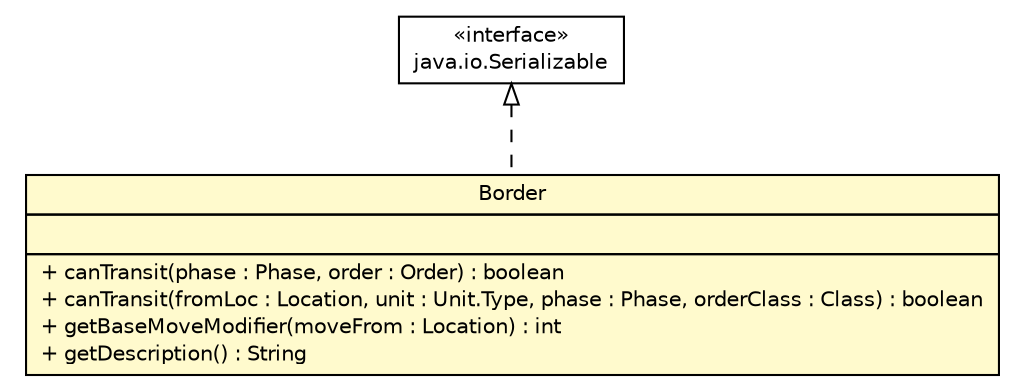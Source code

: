 #!/usr/local/bin/dot
#
# Class diagram 
# Generated by UMLGraph version 5.2 (http://www.umlgraph.org/)
#

digraph G {
	edge [fontname="Helvetica",fontsize=10,labelfontname="Helvetica",labelfontsize=10];
	node [fontname="Helvetica",fontsize=10,shape=plaintext];
	nodesep=0.25;
	ranksep=0.5;
	// dip.world.Border
	c8002 [label=<<table title="dip.world.Border" border="0" cellborder="1" cellspacing="0" cellpadding="2" port="p" bgcolor="lemonChiffon" href="./Border.html">
		<tr><td><table border="0" cellspacing="0" cellpadding="1">
<tr><td align="center" balign="center"> Border </td></tr>
		</table></td></tr>
		<tr><td><table border="0" cellspacing="0" cellpadding="1">
<tr><td align="left" balign="left">  </td></tr>
		</table></td></tr>
		<tr><td><table border="0" cellspacing="0" cellpadding="1">
<tr><td align="left" balign="left"> + canTransit(phase : Phase, order : Order) : boolean </td></tr>
<tr><td align="left" balign="left"> + canTransit(fromLoc : Location, unit : Unit.Type, phase : Phase, orderClass : Class) : boolean </td></tr>
<tr><td align="left" balign="left"> + getBaseMoveModifier(moveFrom : Location) : int </td></tr>
<tr><td align="left" balign="left"> + getDescription() : String </td></tr>
		</table></td></tr>
		</table>>, fontname="Helvetica", fontcolor="black", fontsize=10.0];
	//dip.world.Border implements java.io.Serializable
	c8040:p -> c8002:p [dir=back,arrowtail=empty,style=dashed];
	// java.io.Serializable
	c8040 [label=<<table title="java.io.Serializable" border="0" cellborder="1" cellspacing="0" cellpadding="2" port="p" href="http://java.sun.com/j2se/1.4.2/docs/api/java/io/Serializable.html">
		<tr><td><table border="0" cellspacing="0" cellpadding="1">
<tr><td align="center" balign="center"> &#171;interface&#187; </td></tr>
<tr><td align="center" balign="center"> java.io.Serializable </td></tr>
		</table></td></tr>
		</table>>, fontname="Helvetica", fontcolor="black", fontsize=10.0];
}

